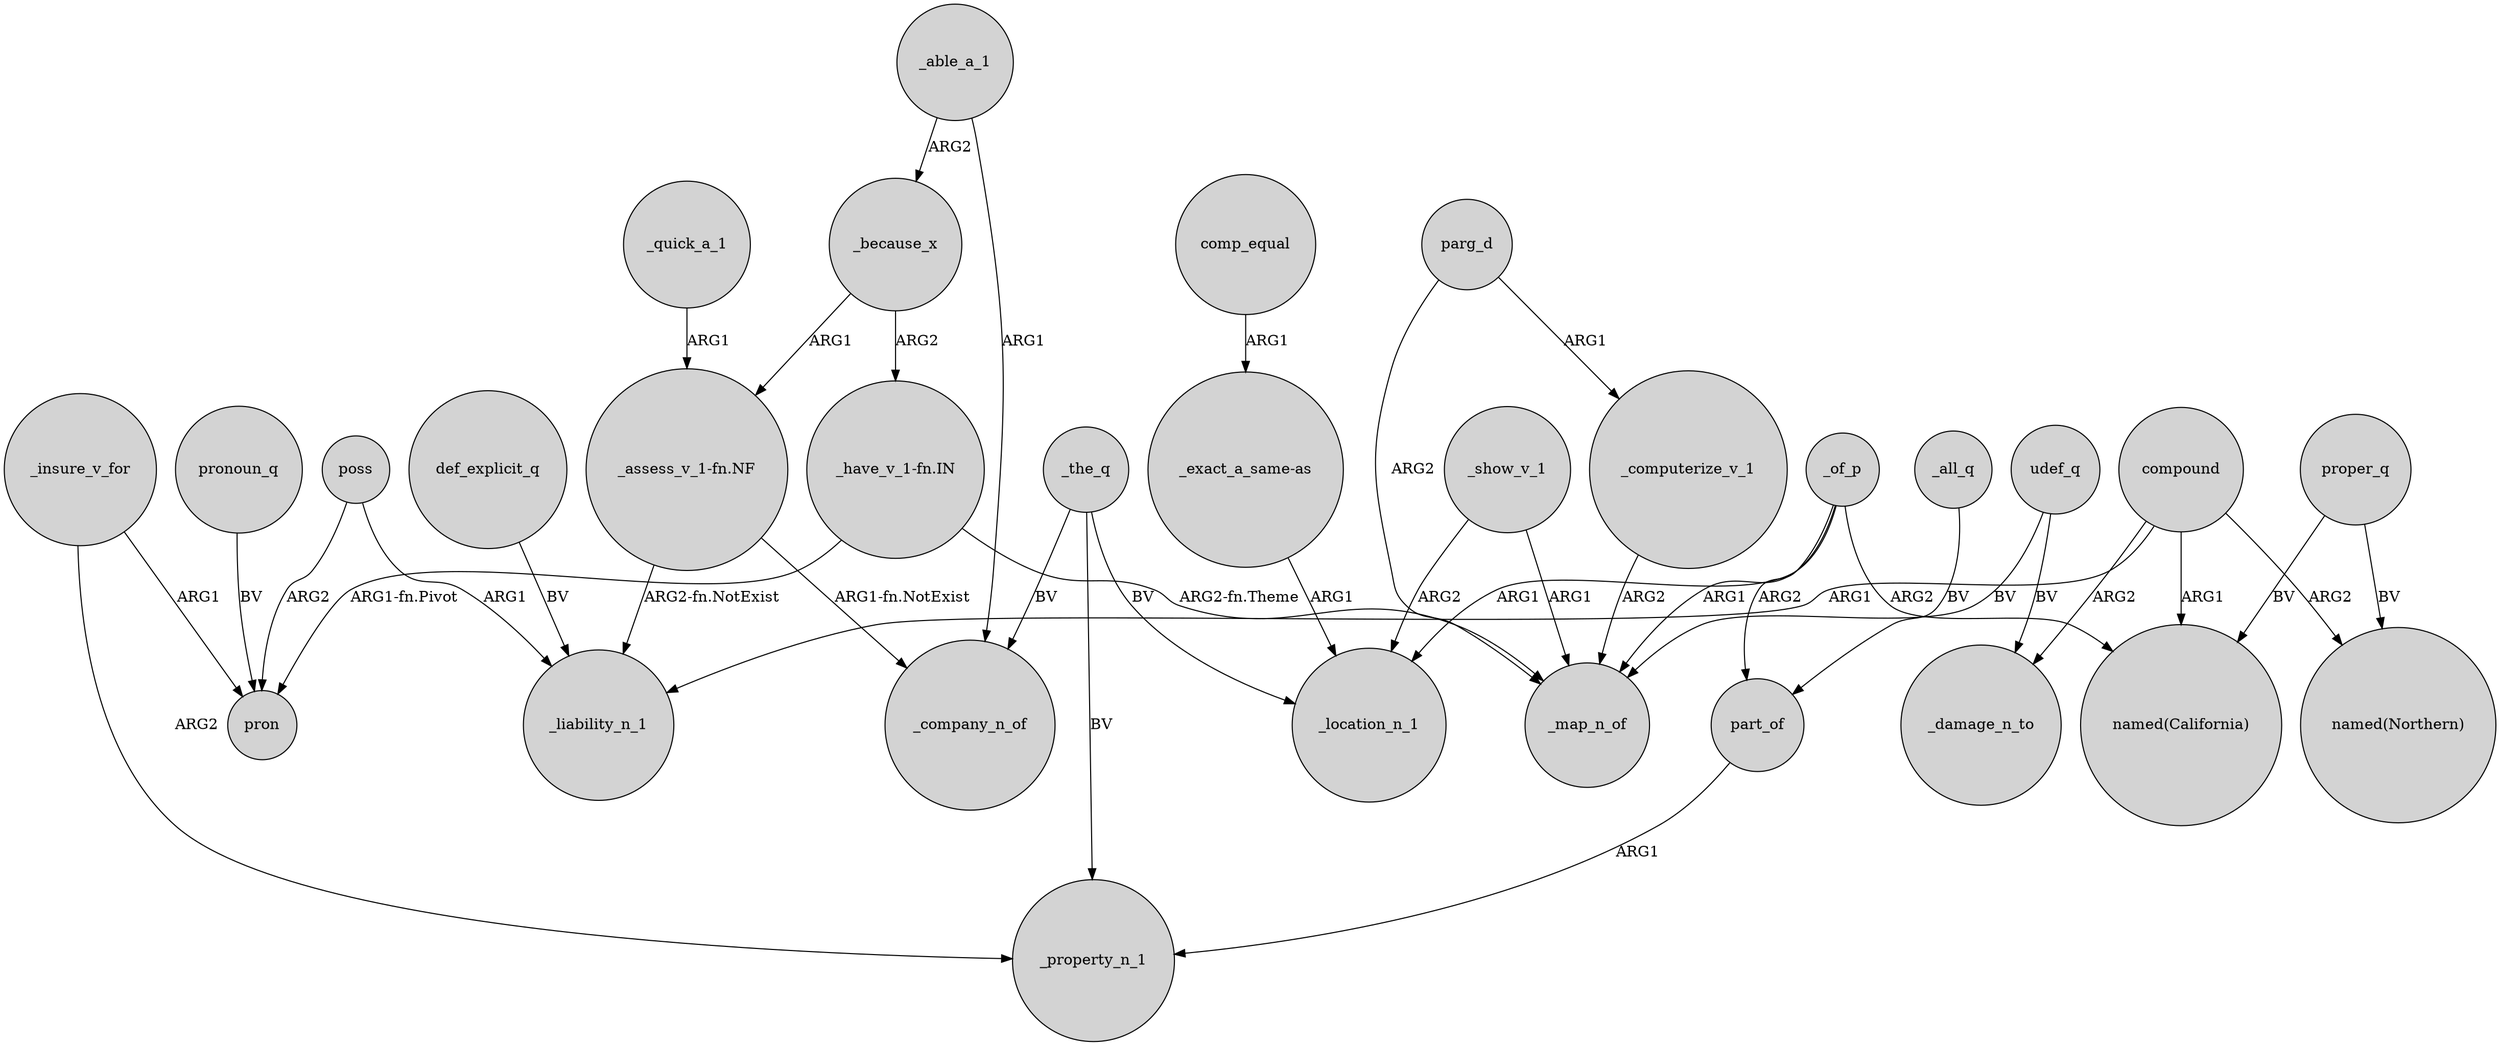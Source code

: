digraph {
	node [shape=circle style=filled]
	_insure_v_for -> pron [label=ARG1]
	part_of -> _property_n_1 [label=ARG1]
	_of_p -> "named(California)" [label=ARG2]
	_show_v_1 -> _location_n_1 [label=ARG2]
	_show_v_1 -> _map_n_of [label=ARG1]
	poss -> pron [label=ARG2]
	_all_q -> part_of [label=BV]
	_because_x -> "_assess_v_1-fn.NF" [label=ARG1]
	_because_x -> "_have_v_1-fn.IN" [label=ARG2]
	_quick_a_1 -> "_assess_v_1-fn.NF" [label=ARG1]
	_able_a_1 -> _company_n_of [label=ARG1]
	proper_q -> "named(California)" [label=BV]
	_of_p -> _location_n_1 [label=ARG1]
	"_assess_v_1-fn.NF" -> _liability_n_1 [label="ARG2-fn.NotExist"]
	poss -> _liability_n_1 [label=ARG1]
	_computerize_v_1 -> _map_n_of [label=ARG2]
	"_have_v_1-fn.IN" -> pron [label="ARG1-fn.Pivot"]
	_insure_v_for -> _property_n_1 [label=ARG2]
	parg_d -> _map_n_of [label=ARG2]
	_the_q -> _location_n_1 [label=BV]
	_the_q -> _company_n_of [label=BV]
	_of_p -> part_of [label=ARG2]
	pronoun_q -> pron [label=BV]
	"_have_v_1-fn.IN" -> _map_n_of [label="ARG2-fn.Theme"]
	"_assess_v_1-fn.NF" -> _company_n_of [label="ARG1-fn.NotExist"]
	compound -> "named(California)" [label=ARG1]
	"_exact_a_same-as" -> _location_n_1 [label=ARG1]
	comp_equal -> "_exact_a_same-as" [label=ARG1]
	_the_q -> _property_n_1 [label=BV]
	compound -> _damage_n_to [label=ARG2]
	def_explicit_q -> _liability_n_1 [label=BV]
	compound -> "named(Northern)" [label=ARG2]
	udef_q -> _damage_n_to [label=BV]
	udef_q -> _map_n_of [label=BV]
	compound -> _liability_n_1 [label=ARG1]
	_of_p -> _map_n_of [label=ARG1]
	parg_d -> _computerize_v_1 [label=ARG1]
	_able_a_1 -> _because_x [label=ARG2]
	proper_q -> "named(Northern)" [label=BV]
}
